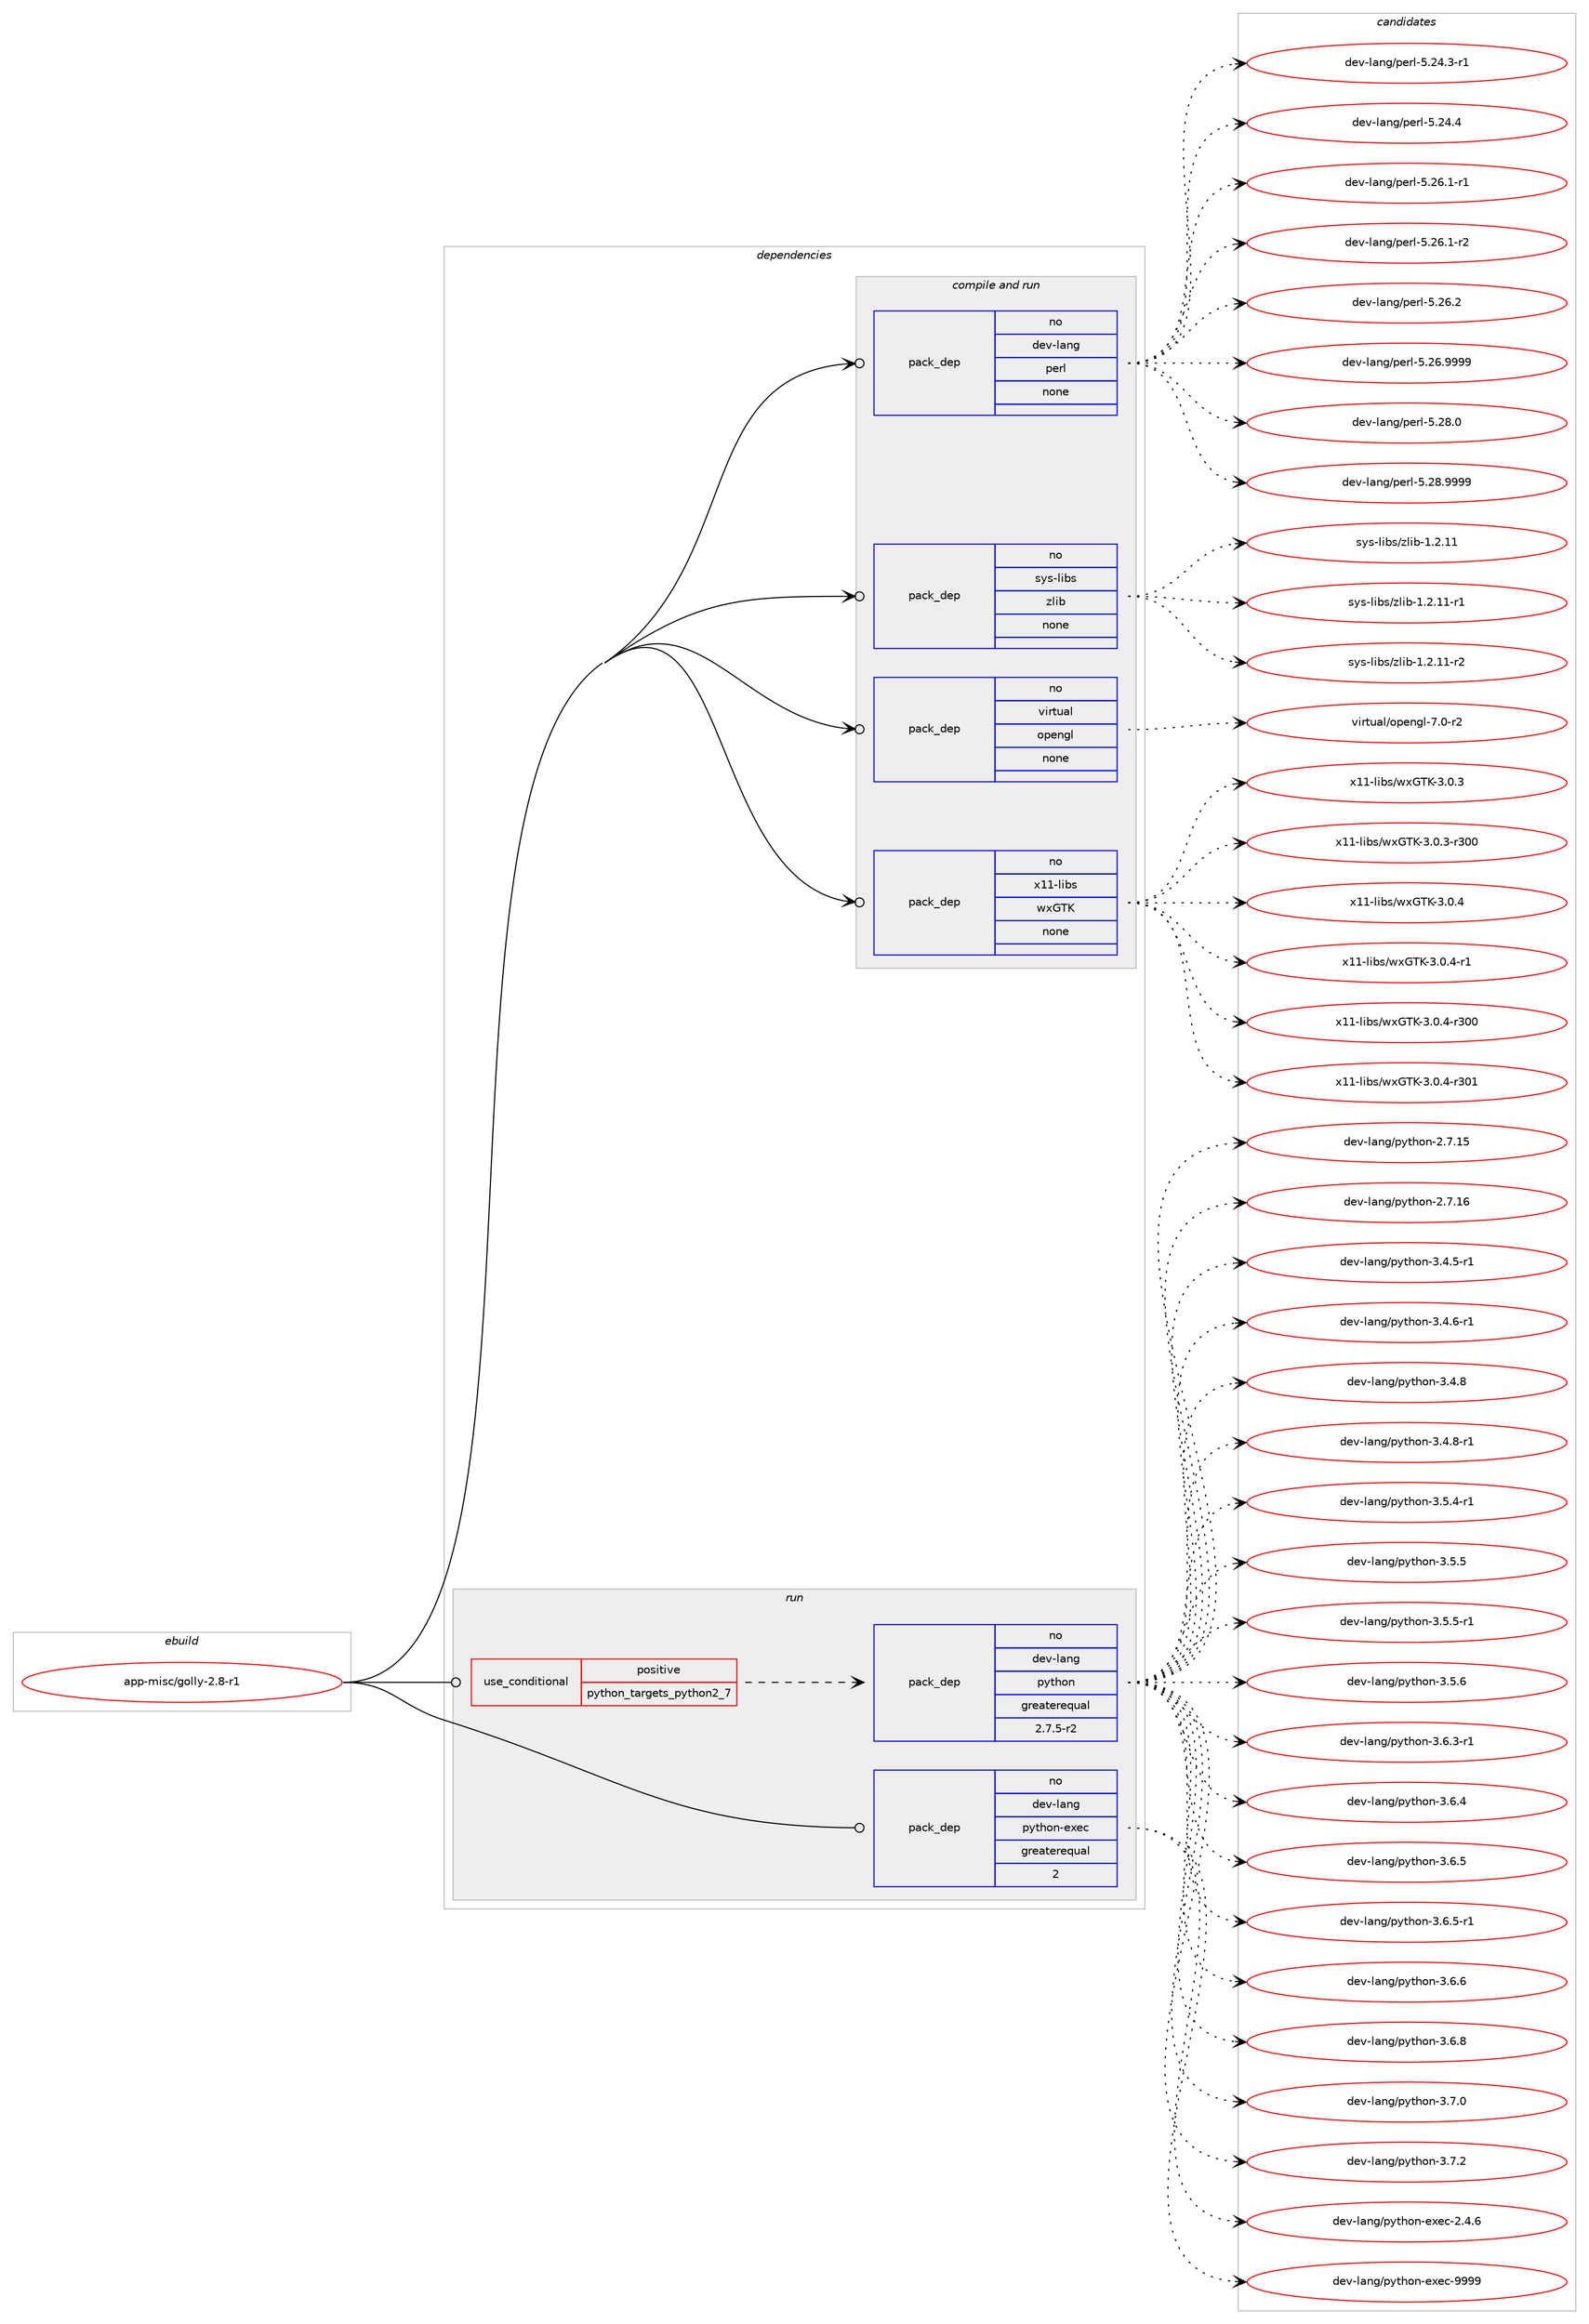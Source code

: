 digraph prolog {

# *************
# Graph options
# *************

newrank=true;
concentrate=true;
compound=true;
graph [rankdir=LR,fontname=Helvetica,fontsize=10,ranksep=1.5];#, ranksep=2.5, nodesep=0.2];
edge  [arrowhead=vee];
node  [fontname=Helvetica,fontsize=10];

# **********
# The ebuild
# **********

subgraph cluster_leftcol {
color=gray;
rank=same;
label=<<i>ebuild</i>>;
id [label="app-misc/golly-2.8-r1", color=red, width=4, href="../app-misc/golly-2.8-r1.svg"];
}

# ****************
# The dependencies
# ****************

subgraph cluster_midcol {
color=gray;
label=<<i>dependencies</i>>;
subgraph cluster_compile {
fillcolor="#eeeeee";
style=filled;
label=<<i>compile</i>>;
}
subgraph cluster_compileandrun {
fillcolor="#eeeeee";
style=filled;
label=<<i>compile and run</i>>;
subgraph pack925483 {
dependency1298986 [label=<<TABLE BORDER="0" CELLBORDER="1" CELLSPACING="0" CELLPADDING="4" WIDTH="220"><TR><TD ROWSPAN="6" CELLPADDING="30">pack_dep</TD></TR><TR><TD WIDTH="110">no</TD></TR><TR><TD>dev-lang</TD></TR><TR><TD>perl</TD></TR><TR><TD>none</TD></TR><TR><TD></TD></TR></TABLE>>, shape=none, color=blue];
}
id:e -> dependency1298986:w [weight=20,style="solid",arrowhead="odotvee"];
subgraph pack925484 {
dependency1298987 [label=<<TABLE BORDER="0" CELLBORDER="1" CELLSPACING="0" CELLPADDING="4" WIDTH="220"><TR><TD ROWSPAN="6" CELLPADDING="30">pack_dep</TD></TR><TR><TD WIDTH="110">no</TD></TR><TR><TD>sys-libs</TD></TR><TR><TD>zlib</TD></TR><TR><TD>none</TD></TR><TR><TD></TD></TR></TABLE>>, shape=none, color=blue];
}
id:e -> dependency1298987:w [weight=20,style="solid",arrowhead="odotvee"];
subgraph pack925485 {
dependency1298988 [label=<<TABLE BORDER="0" CELLBORDER="1" CELLSPACING="0" CELLPADDING="4" WIDTH="220"><TR><TD ROWSPAN="6" CELLPADDING="30">pack_dep</TD></TR><TR><TD WIDTH="110">no</TD></TR><TR><TD>virtual</TD></TR><TR><TD>opengl</TD></TR><TR><TD>none</TD></TR><TR><TD></TD></TR></TABLE>>, shape=none, color=blue];
}
id:e -> dependency1298988:w [weight=20,style="solid",arrowhead="odotvee"];
subgraph pack925486 {
dependency1298989 [label=<<TABLE BORDER="0" CELLBORDER="1" CELLSPACING="0" CELLPADDING="4" WIDTH="220"><TR><TD ROWSPAN="6" CELLPADDING="30">pack_dep</TD></TR><TR><TD WIDTH="110">no</TD></TR><TR><TD>x11-libs</TD></TR><TR><TD>wxGTK</TD></TR><TR><TD>none</TD></TR><TR><TD></TD></TR></TABLE>>, shape=none, color=blue];
}
id:e -> dependency1298989:w [weight=20,style="solid",arrowhead="odotvee"];
}
subgraph cluster_run {
fillcolor="#eeeeee";
style=filled;
label=<<i>run</i>>;
subgraph cond353287 {
dependency1298990 [label=<<TABLE BORDER="0" CELLBORDER="1" CELLSPACING="0" CELLPADDING="4"><TR><TD ROWSPAN="3" CELLPADDING="10">use_conditional</TD></TR><TR><TD>positive</TD></TR><TR><TD>python_targets_python2_7</TD></TR></TABLE>>, shape=none, color=red];
subgraph pack925487 {
dependency1298991 [label=<<TABLE BORDER="0" CELLBORDER="1" CELLSPACING="0" CELLPADDING="4" WIDTH="220"><TR><TD ROWSPAN="6" CELLPADDING="30">pack_dep</TD></TR><TR><TD WIDTH="110">no</TD></TR><TR><TD>dev-lang</TD></TR><TR><TD>python</TD></TR><TR><TD>greaterequal</TD></TR><TR><TD>2.7.5-r2</TD></TR></TABLE>>, shape=none, color=blue];
}
dependency1298990:e -> dependency1298991:w [weight=20,style="dashed",arrowhead="vee"];
}
id:e -> dependency1298990:w [weight=20,style="solid",arrowhead="odot"];
subgraph pack925488 {
dependency1298992 [label=<<TABLE BORDER="0" CELLBORDER="1" CELLSPACING="0" CELLPADDING="4" WIDTH="220"><TR><TD ROWSPAN="6" CELLPADDING="30">pack_dep</TD></TR><TR><TD WIDTH="110">no</TD></TR><TR><TD>dev-lang</TD></TR><TR><TD>python-exec</TD></TR><TR><TD>greaterequal</TD></TR><TR><TD>2</TD></TR></TABLE>>, shape=none, color=blue];
}
id:e -> dependency1298992:w [weight=20,style="solid",arrowhead="odot"];
}
}

# **************
# The candidates
# **************

subgraph cluster_choices {
rank=same;
color=gray;
label=<<i>candidates</i>>;

subgraph choice925483 {
color=black;
nodesep=1;
choice100101118451089711010347112101114108455346505246514511449 [label="dev-lang/perl-5.24.3-r1", color=red, width=4,href="../dev-lang/perl-5.24.3-r1.svg"];
choice10010111845108971101034711210111410845534650524652 [label="dev-lang/perl-5.24.4", color=red, width=4,href="../dev-lang/perl-5.24.4.svg"];
choice100101118451089711010347112101114108455346505446494511449 [label="dev-lang/perl-5.26.1-r1", color=red, width=4,href="../dev-lang/perl-5.26.1-r1.svg"];
choice100101118451089711010347112101114108455346505446494511450 [label="dev-lang/perl-5.26.1-r2", color=red, width=4,href="../dev-lang/perl-5.26.1-r2.svg"];
choice10010111845108971101034711210111410845534650544650 [label="dev-lang/perl-5.26.2", color=red, width=4,href="../dev-lang/perl-5.26.2.svg"];
choice10010111845108971101034711210111410845534650544657575757 [label="dev-lang/perl-5.26.9999", color=red, width=4,href="../dev-lang/perl-5.26.9999.svg"];
choice10010111845108971101034711210111410845534650564648 [label="dev-lang/perl-5.28.0", color=red, width=4,href="../dev-lang/perl-5.28.0.svg"];
choice10010111845108971101034711210111410845534650564657575757 [label="dev-lang/perl-5.28.9999", color=red, width=4,href="../dev-lang/perl-5.28.9999.svg"];
dependency1298986:e -> choice100101118451089711010347112101114108455346505246514511449:w [style=dotted,weight="100"];
dependency1298986:e -> choice10010111845108971101034711210111410845534650524652:w [style=dotted,weight="100"];
dependency1298986:e -> choice100101118451089711010347112101114108455346505446494511449:w [style=dotted,weight="100"];
dependency1298986:e -> choice100101118451089711010347112101114108455346505446494511450:w [style=dotted,weight="100"];
dependency1298986:e -> choice10010111845108971101034711210111410845534650544650:w [style=dotted,weight="100"];
dependency1298986:e -> choice10010111845108971101034711210111410845534650544657575757:w [style=dotted,weight="100"];
dependency1298986:e -> choice10010111845108971101034711210111410845534650564648:w [style=dotted,weight="100"];
dependency1298986:e -> choice10010111845108971101034711210111410845534650564657575757:w [style=dotted,weight="100"];
}
subgraph choice925484 {
color=black;
nodesep=1;
choice1151211154510810598115471221081059845494650464949 [label="sys-libs/zlib-1.2.11", color=red, width=4,href="../sys-libs/zlib-1.2.11.svg"];
choice11512111545108105981154712210810598454946504649494511449 [label="sys-libs/zlib-1.2.11-r1", color=red, width=4,href="../sys-libs/zlib-1.2.11-r1.svg"];
choice11512111545108105981154712210810598454946504649494511450 [label="sys-libs/zlib-1.2.11-r2", color=red, width=4,href="../sys-libs/zlib-1.2.11-r2.svg"];
dependency1298987:e -> choice1151211154510810598115471221081059845494650464949:w [style=dotted,weight="100"];
dependency1298987:e -> choice11512111545108105981154712210810598454946504649494511449:w [style=dotted,weight="100"];
dependency1298987:e -> choice11512111545108105981154712210810598454946504649494511450:w [style=dotted,weight="100"];
}
subgraph choice925485 {
color=black;
nodesep=1;
choice1181051141161179710847111112101110103108455546484511450 [label="virtual/opengl-7.0-r2", color=red, width=4,href="../virtual/opengl-7.0-r2.svg"];
dependency1298988:e -> choice1181051141161179710847111112101110103108455546484511450:w [style=dotted,weight="100"];
}
subgraph choice925486 {
color=black;
nodesep=1;
choice1204949451081059811547119120718475455146484651 [label="x11-libs/wxGTK-3.0.3", color=red, width=4,href="../x11-libs/wxGTK-3.0.3.svg"];
choice120494945108105981154711912071847545514648465145114514848 [label="x11-libs/wxGTK-3.0.3-r300", color=red, width=4,href="../x11-libs/wxGTK-3.0.3-r300.svg"];
choice1204949451081059811547119120718475455146484652 [label="x11-libs/wxGTK-3.0.4", color=red, width=4,href="../x11-libs/wxGTK-3.0.4.svg"];
choice12049494510810598115471191207184754551464846524511449 [label="x11-libs/wxGTK-3.0.4-r1", color=red, width=4,href="../x11-libs/wxGTK-3.0.4-r1.svg"];
choice120494945108105981154711912071847545514648465245114514848 [label="x11-libs/wxGTK-3.0.4-r300", color=red, width=4,href="../x11-libs/wxGTK-3.0.4-r300.svg"];
choice120494945108105981154711912071847545514648465245114514849 [label="x11-libs/wxGTK-3.0.4-r301", color=red, width=4,href="../x11-libs/wxGTK-3.0.4-r301.svg"];
dependency1298989:e -> choice1204949451081059811547119120718475455146484651:w [style=dotted,weight="100"];
dependency1298989:e -> choice120494945108105981154711912071847545514648465145114514848:w [style=dotted,weight="100"];
dependency1298989:e -> choice1204949451081059811547119120718475455146484652:w [style=dotted,weight="100"];
dependency1298989:e -> choice12049494510810598115471191207184754551464846524511449:w [style=dotted,weight="100"];
dependency1298989:e -> choice120494945108105981154711912071847545514648465245114514848:w [style=dotted,weight="100"];
dependency1298989:e -> choice120494945108105981154711912071847545514648465245114514849:w [style=dotted,weight="100"];
}
subgraph choice925487 {
color=black;
nodesep=1;
choice10010111845108971101034711212111610411111045504655464953 [label="dev-lang/python-2.7.15", color=red, width=4,href="../dev-lang/python-2.7.15.svg"];
choice10010111845108971101034711212111610411111045504655464954 [label="dev-lang/python-2.7.16", color=red, width=4,href="../dev-lang/python-2.7.16.svg"];
choice1001011184510897110103471121211161041111104551465246534511449 [label="dev-lang/python-3.4.5-r1", color=red, width=4,href="../dev-lang/python-3.4.5-r1.svg"];
choice1001011184510897110103471121211161041111104551465246544511449 [label="dev-lang/python-3.4.6-r1", color=red, width=4,href="../dev-lang/python-3.4.6-r1.svg"];
choice100101118451089711010347112121116104111110455146524656 [label="dev-lang/python-3.4.8", color=red, width=4,href="../dev-lang/python-3.4.8.svg"];
choice1001011184510897110103471121211161041111104551465246564511449 [label="dev-lang/python-3.4.8-r1", color=red, width=4,href="../dev-lang/python-3.4.8-r1.svg"];
choice1001011184510897110103471121211161041111104551465346524511449 [label="dev-lang/python-3.5.4-r1", color=red, width=4,href="../dev-lang/python-3.5.4-r1.svg"];
choice100101118451089711010347112121116104111110455146534653 [label="dev-lang/python-3.5.5", color=red, width=4,href="../dev-lang/python-3.5.5.svg"];
choice1001011184510897110103471121211161041111104551465346534511449 [label="dev-lang/python-3.5.5-r1", color=red, width=4,href="../dev-lang/python-3.5.5-r1.svg"];
choice100101118451089711010347112121116104111110455146534654 [label="dev-lang/python-3.5.6", color=red, width=4,href="../dev-lang/python-3.5.6.svg"];
choice1001011184510897110103471121211161041111104551465446514511449 [label="dev-lang/python-3.6.3-r1", color=red, width=4,href="../dev-lang/python-3.6.3-r1.svg"];
choice100101118451089711010347112121116104111110455146544652 [label="dev-lang/python-3.6.4", color=red, width=4,href="../dev-lang/python-3.6.4.svg"];
choice100101118451089711010347112121116104111110455146544653 [label="dev-lang/python-3.6.5", color=red, width=4,href="../dev-lang/python-3.6.5.svg"];
choice1001011184510897110103471121211161041111104551465446534511449 [label="dev-lang/python-3.6.5-r1", color=red, width=4,href="../dev-lang/python-3.6.5-r1.svg"];
choice100101118451089711010347112121116104111110455146544654 [label="dev-lang/python-3.6.6", color=red, width=4,href="../dev-lang/python-3.6.6.svg"];
choice100101118451089711010347112121116104111110455146544656 [label="dev-lang/python-3.6.8", color=red, width=4,href="../dev-lang/python-3.6.8.svg"];
choice100101118451089711010347112121116104111110455146554648 [label="dev-lang/python-3.7.0", color=red, width=4,href="../dev-lang/python-3.7.0.svg"];
choice100101118451089711010347112121116104111110455146554650 [label="dev-lang/python-3.7.2", color=red, width=4,href="../dev-lang/python-3.7.2.svg"];
dependency1298991:e -> choice10010111845108971101034711212111610411111045504655464953:w [style=dotted,weight="100"];
dependency1298991:e -> choice10010111845108971101034711212111610411111045504655464954:w [style=dotted,weight="100"];
dependency1298991:e -> choice1001011184510897110103471121211161041111104551465246534511449:w [style=dotted,weight="100"];
dependency1298991:e -> choice1001011184510897110103471121211161041111104551465246544511449:w [style=dotted,weight="100"];
dependency1298991:e -> choice100101118451089711010347112121116104111110455146524656:w [style=dotted,weight="100"];
dependency1298991:e -> choice1001011184510897110103471121211161041111104551465246564511449:w [style=dotted,weight="100"];
dependency1298991:e -> choice1001011184510897110103471121211161041111104551465346524511449:w [style=dotted,weight="100"];
dependency1298991:e -> choice100101118451089711010347112121116104111110455146534653:w [style=dotted,weight="100"];
dependency1298991:e -> choice1001011184510897110103471121211161041111104551465346534511449:w [style=dotted,weight="100"];
dependency1298991:e -> choice100101118451089711010347112121116104111110455146534654:w [style=dotted,weight="100"];
dependency1298991:e -> choice1001011184510897110103471121211161041111104551465446514511449:w [style=dotted,weight="100"];
dependency1298991:e -> choice100101118451089711010347112121116104111110455146544652:w [style=dotted,weight="100"];
dependency1298991:e -> choice100101118451089711010347112121116104111110455146544653:w [style=dotted,weight="100"];
dependency1298991:e -> choice1001011184510897110103471121211161041111104551465446534511449:w [style=dotted,weight="100"];
dependency1298991:e -> choice100101118451089711010347112121116104111110455146544654:w [style=dotted,weight="100"];
dependency1298991:e -> choice100101118451089711010347112121116104111110455146544656:w [style=dotted,weight="100"];
dependency1298991:e -> choice100101118451089711010347112121116104111110455146554648:w [style=dotted,weight="100"];
dependency1298991:e -> choice100101118451089711010347112121116104111110455146554650:w [style=dotted,weight="100"];
}
subgraph choice925488 {
color=black;
nodesep=1;
choice1001011184510897110103471121211161041111104510112010199455046524654 [label="dev-lang/python-exec-2.4.6", color=red, width=4,href="../dev-lang/python-exec-2.4.6.svg"];
choice10010111845108971101034711212111610411111045101120101994557575757 [label="dev-lang/python-exec-9999", color=red, width=4,href="../dev-lang/python-exec-9999.svg"];
dependency1298992:e -> choice1001011184510897110103471121211161041111104510112010199455046524654:w [style=dotted,weight="100"];
dependency1298992:e -> choice10010111845108971101034711212111610411111045101120101994557575757:w [style=dotted,weight="100"];
}
}

}
